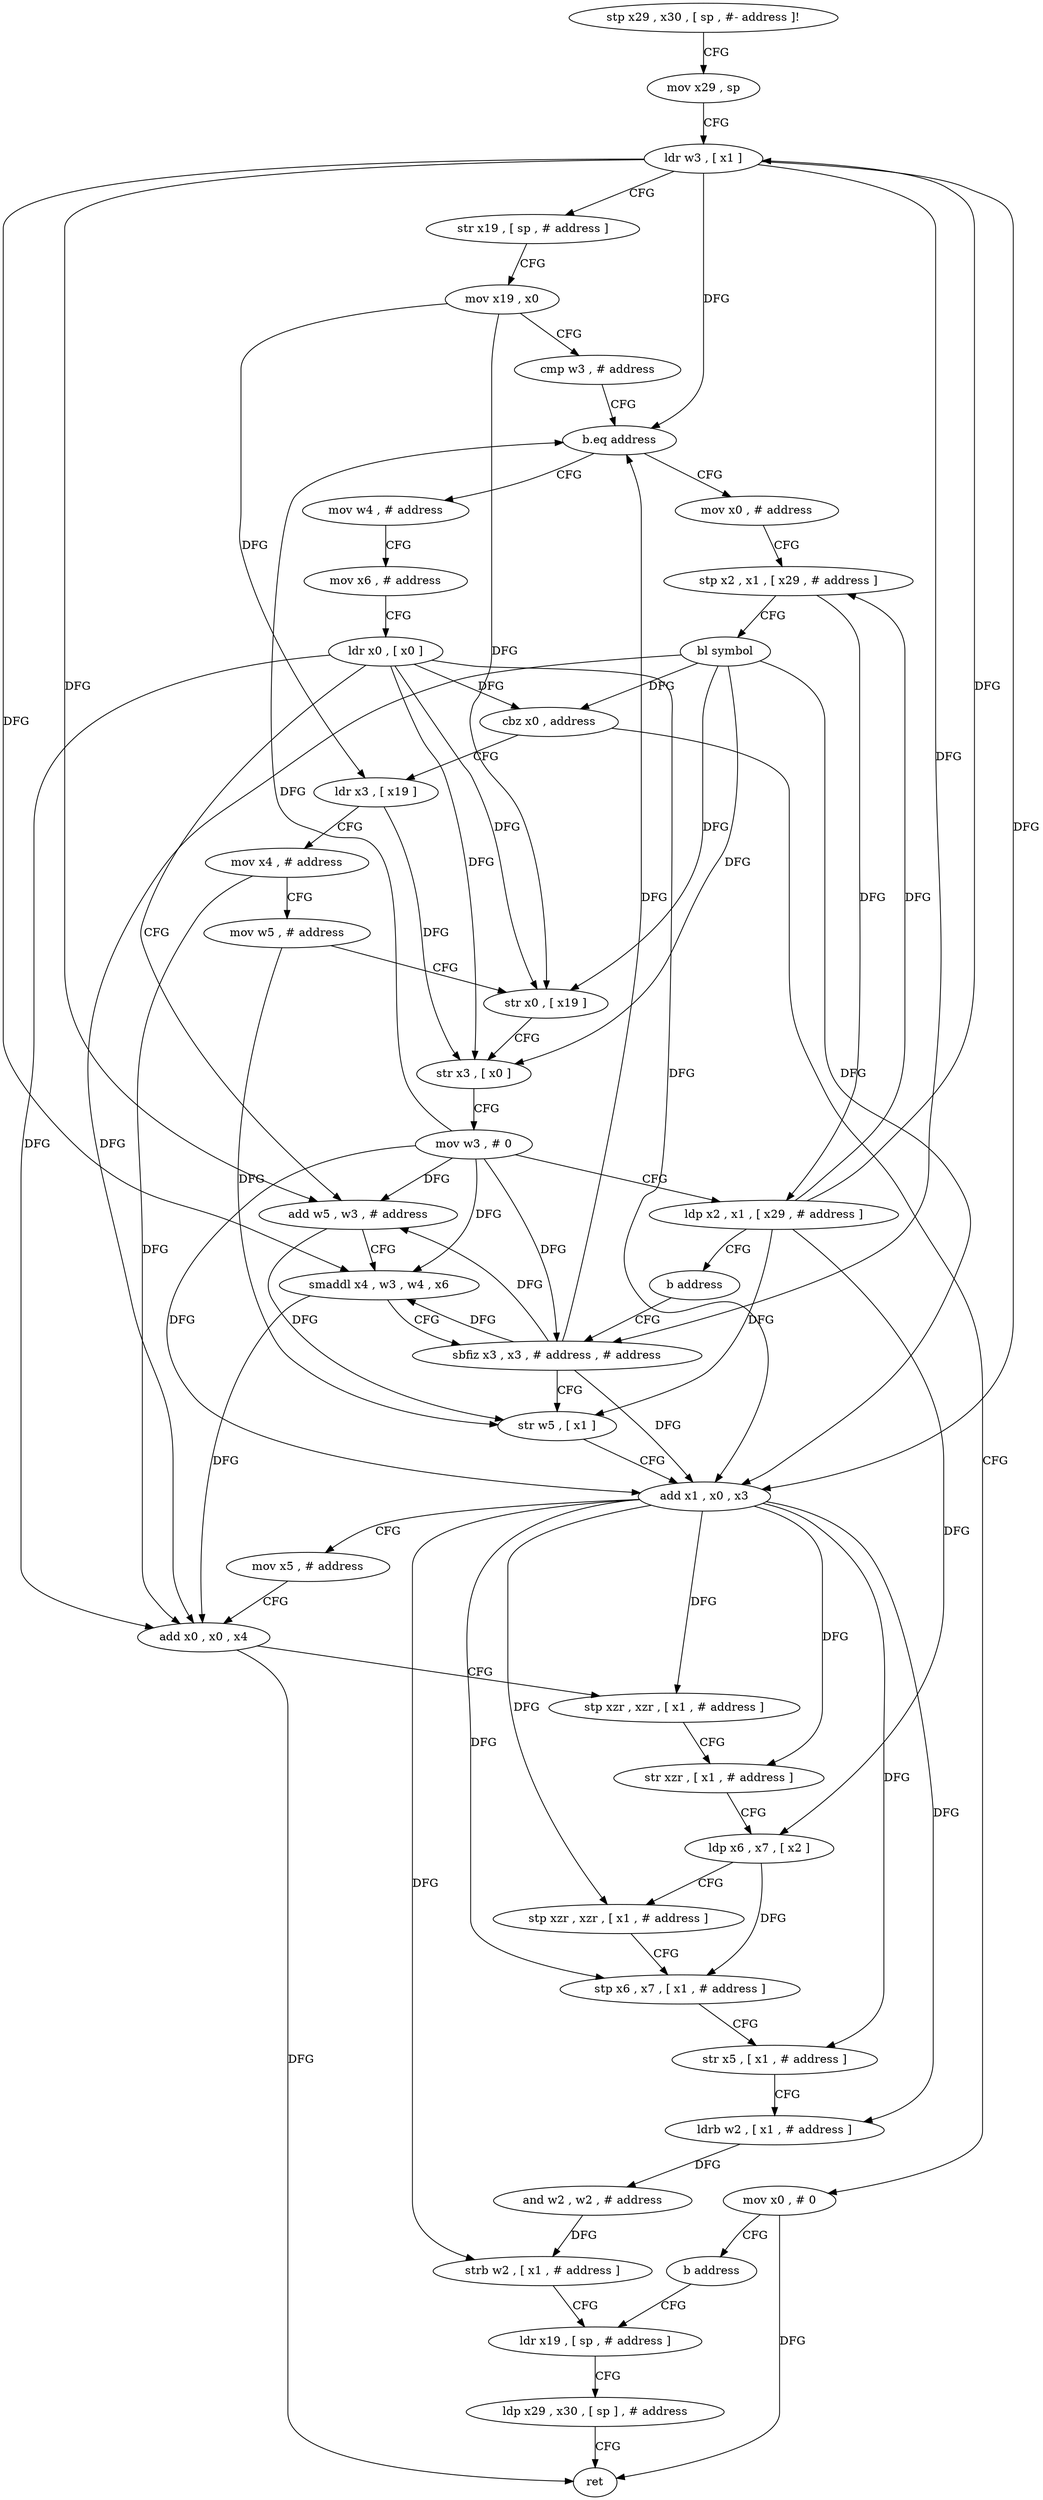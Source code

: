 digraph "func" {
"4371328" [label = "stp x29 , x30 , [ sp , #- address ]!" ]
"4371332" [label = "mov x29 , sp" ]
"4371336" [label = "ldr w3 , [ x1 ]" ]
"4371340" [label = "str x19 , [ sp , # address ]" ]
"4371344" [label = "mov x19 , x0" ]
"4371348" [label = "cmp w3 , # address" ]
"4371352" [label = "b.eq address" ]
"4371448" [label = "mov x0 , # address" ]
"4371356" [label = "mov w4 , # address" ]
"4371452" [label = "stp x2 , x1 , [ x29 , # address ]" ]
"4371456" [label = "bl symbol" ]
"4371460" [label = "cbz x0 , address" ]
"4371496" [label = "mov x0 , # 0" ]
"4371464" [label = "ldr x3 , [ x19 ]" ]
"4371360" [label = "mov x6 , # address" ]
"4371364" [label = "ldr x0 , [ x0 ]" ]
"4371368" [label = "add w5 , w3 , # address" ]
"4371372" [label = "smaddl x4 , w3 , w4 , x6" ]
"4371376" [label = "sbfiz x3 , x3 , # address , # address" ]
"4371500" [label = "b address" ]
"4371432" [label = "ldr x19 , [ sp , # address ]" ]
"4371468" [label = "mov x4 , # address" ]
"4371472" [label = "mov w5 , # address" ]
"4371476" [label = "str x0 , [ x19 ]" ]
"4371480" [label = "str x3 , [ x0 ]" ]
"4371484" [label = "mov w3 , # 0" ]
"4371488" [label = "ldp x2 , x1 , [ x29 , # address ]" ]
"4371492" [label = "b address" ]
"4371436" [label = "ldp x29 , x30 , [ sp ] , # address" ]
"4371440" [label = "ret" ]
"4371380" [label = "str w5 , [ x1 ]" ]
"4371384" [label = "add x1 , x0 , x3" ]
"4371388" [label = "mov x5 , # address" ]
"4371392" [label = "add x0 , x0 , x4" ]
"4371396" [label = "stp xzr , xzr , [ x1 , # address ]" ]
"4371400" [label = "str xzr , [ x1 , # address ]" ]
"4371404" [label = "ldp x6 , x7 , [ x2 ]" ]
"4371408" [label = "stp xzr , xzr , [ x1 , # address ]" ]
"4371412" [label = "stp x6 , x7 , [ x1 , # address ]" ]
"4371416" [label = "str x5 , [ x1 , # address ]" ]
"4371420" [label = "ldrb w2 , [ x1 , # address ]" ]
"4371424" [label = "and w2 , w2 , # address" ]
"4371428" [label = "strb w2 , [ x1 , # address ]" ]
"4371328" -> "4371332" [ label = "CFG" ]
"4371332" -> "4371336" [ label = "CFG" ]
"4371336" -> "4371340" [ label = "CFG" ]
"4371336" -> "4371352" [ label = "DFG" ]
"4371336" -> "4371368" [ label = "DFG" ]
"4371336" -> "4371372" [ label = "DFG" ]
"4371336" -> "4371376" [ label = "DFG" ]
"4371336" -> "4371384" [ label = "DFG" ]
"4371340" -> "4371344" [ label = "CFG" ]
"4371344" -> "4371348" [ label = "CFG" ]
"4371344" -> "4371464" [ label = "DFG" ]
"4371344" -> "4371476" [ label = "DFG" ]
"4371348" -> "4371352" [ label = "CFG" ]
"4371352" -> "4371448" [ label = "CFG" ]
"4371352" -> "4371356" [ label = "CFG" ]
"4371448" -> "4371452" [ label = "CFG" ]
"4371356" -> "4371360" [ label = "CFG" ]
"4371452" -> "4371456" [ label = "CFG" ]
"4371452" -> "4371488" [ label = "DFG" ]
"4371456" -> "4371460" [ label = "DFG" ]
"4371456" -> "4371476" [ label = "DFG" ]
"4371456" -> "4371480" [ label = "DFG" ]
"4371456" -> "4371384" [ label = "DFG" ]
"4371456" -> "4371392" [ label = "DFG" ]
"4371460" -> "4371496" [ label = "CFG" ]
"4371460" -> "4371464" [ label = "CFG" ]
"4371496" -> "4371500" [ label = "CFG" ]
"4371496" -> "4371440" [ label = "DFG" ]
"4371464" -> "4371468" [ label = "CFG" ]
"4371464" -> "4371480" [ label = "DFG" ]
"4371360" -> "4371364" [ label = "CFG" ]
"4371364" -> "4371368" [ label = "CFG" ]
"4371364" -> "4371460" [ label = "DFG" ]
"4371364" -> "4371476" [ label = "DFG" ]
"4371364" -> "4371480" [ label = "DFG" ]
"4371364" -> "4371384" [ label = "DFG" ]
"4371364" -> "4371392" [ label = "DFG" ]
"4371368" -> "4371372" [ label = "CFG" ]
"4371368" -> "4371380" [ label = "DFG" ]
"4371372" -> "4371376" [ label = "CFG" ]
"4371372" -> "4371392" [ label = "DFG" ]
"4371376" -> "4371380" [ label = "CFG" ]
"4371376" -> "4371352" [ label = "DFG" ]
"4371376" -> "4371368" [ label = "DFG" ]
"4371376" -> "4371372" [ label = "DFG" ]
"4371376" -> "4371384" [ label = "DFG" ]
"4371500" -> "4371432" [ label = "CFG" ]
"4371432" -> "4371436" [ label = "CFG" ]
"4371468" -> "4371472" [ label = "CFG" ]
"4371468" -> "4371392" [ label = "DFG" ]
"4371472" -> "4371476" [ label = "CFG" ]
"4371472" -> "4371380" [ label = "DFG" ]
"4371476" -> "4371480" [ label = "CFG" ]
"4371480" -> "4371484" [ label = "CFG" ]
"4371484" -> "4371488" [ label = "CFG" ]
"4371484" -> "4371352" [ label = "DFG" ]
"4371484" -> "4371368" [ label = "DFG" ]
"4371484" -> "4371372" [ label = "DFG" ]
"4371484" -> "4371376" [ label = "DFG" ]
"4371484" -> "4371384" [ label = "DFG" ]
"4371488" -> "4371492" [ label = "CFG" ]
"4371488" -> "4371336" [ label = "DFG" ]
"4371488" -> "4371452" [ label = "DFG" ]
"4371488" -> "4371404" [ label = "DFG" ]
"4371488" -> "4371380" [ label = "DFG" ]
"4371492" -> "4371376" [ label = "CFG" ]
"4371436" -> "4371440" [ label = "CFG" ]
"4371380" -> "4371384" [ label = "CFG" ]
"4371384" -> "4371388" [ label = "CFG" ]
"4371384" -> "4371396" [ label = "DFG" ]
"4371384" -> "4371400" [ label = "DFG" ]
"4371384" -> "4371408" [ label = "DFG" ]
"4371384" -> "4371412" [ label = "DFG" ]
"4371384" -> "4371416" [ label = "DFG" ]
"4371384" -> "4371420" [ label = "DFG" ]
"4371384" -> "4371428" [ label = "DFG" ]
"4371388" -> "4371392" [ label = "CFG" ]
"4371392" -> "4371396" [ label = "CFG" ]
"4371392" -> "4371440" [ label = "DFG" ]
"4371396" -> "4371400" [ label = "CFG" ]
"4371400" -> "4371404" [ label = "CFG" ]
"4371404" -> "4371408" [ label = "CFG" ]
"4371404" -> "4371412" [ label = "DFG" ]
"4371408" -> "4371412" [ label = "CFG" ]
"4371412" -> "4371416" [ label = "CFG" ]
"4371416" -> "4371420" [ label = "CFG" ]
"4371420" -> "4371424" [ label = "DFG" ]
"4371424" -> "4371428" [ label = "DFG" ]
"4371428" -> "4371432" [ label = "CFG" ]
}
